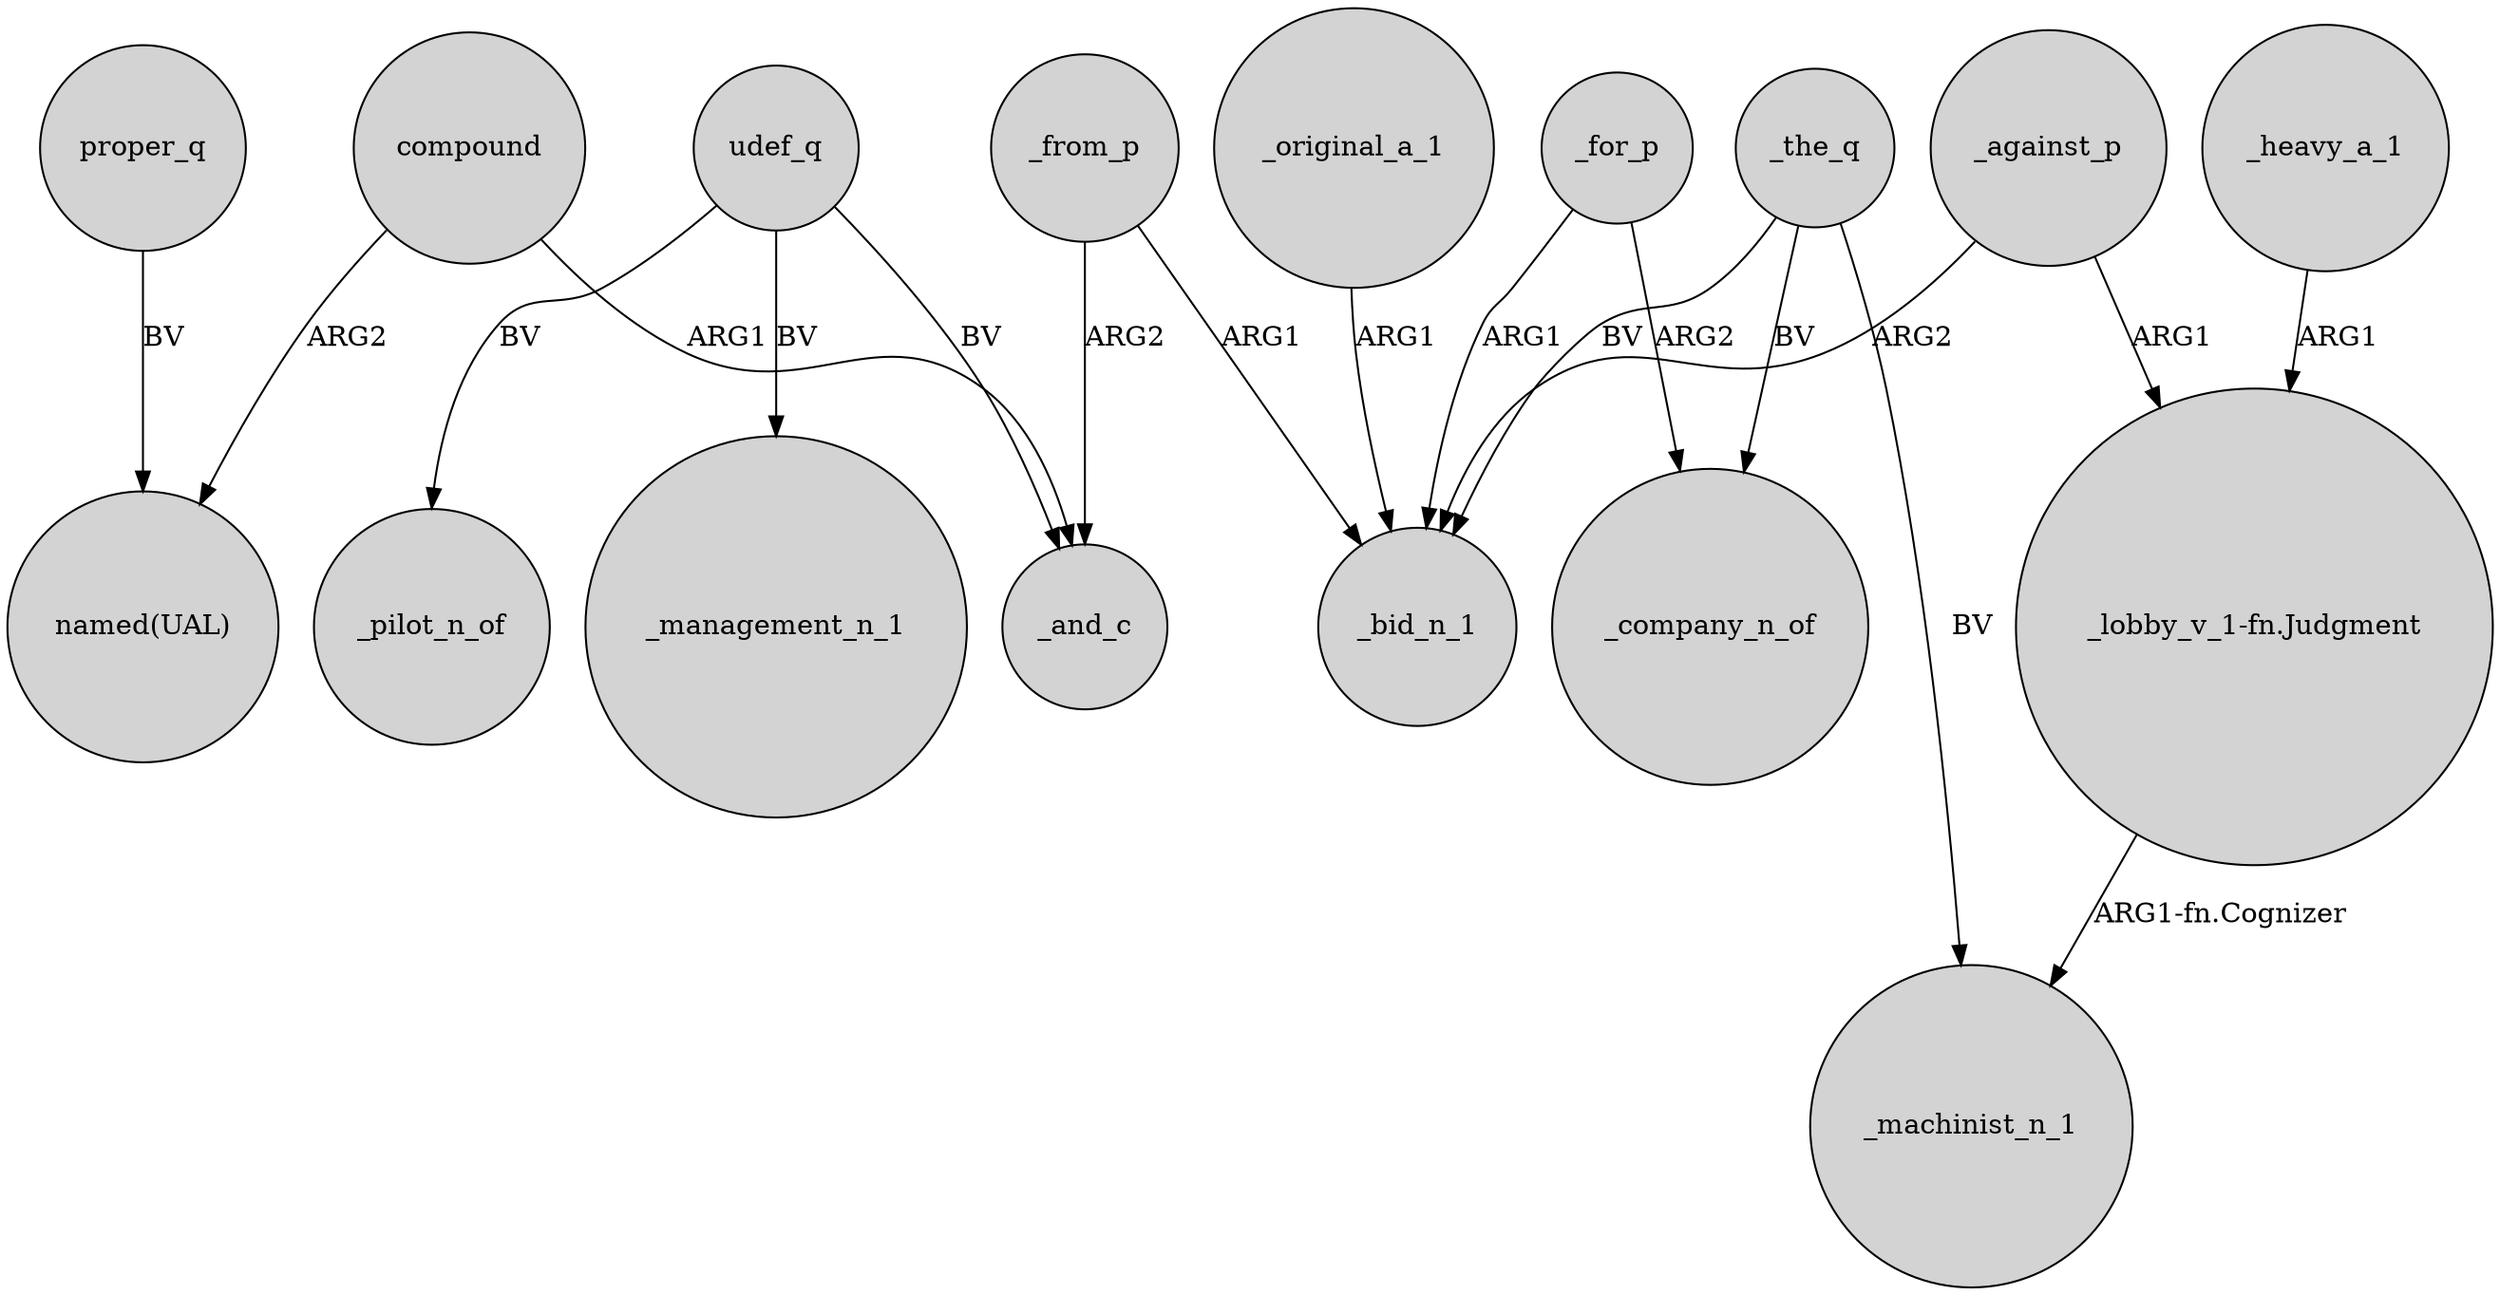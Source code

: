 digraph {
	node [shape=circle style=filled]
	compound -> "named(UAL)" [label=ARG2]
	_heavy_a_1 -> "_lobby_v_1-fn.Judgment" [label=ARG1]
	"_lobby_v_1-fn.Judgment" -> _machinist_n_1 [label="ARG1-fn.Cognizer"]
	compound -> _and_c [label=ARG1]
	udef_q -> _and_c [label=BV]
	_from_p -> _bid_n_1 [label=ARG1]
	_the_q -> _machinist_n_1 [label=BV]
	_against_p -> _bid_n_1 [label=ARG2]
	_against_p -> "_lobby_v_1-fn.Judgment" [label=ARG1]
	udef_q -> _pilot_n_of [label=BV]
	proper_q -> "named(UAL)" [label=BV]
	_original_a_1 -> _bid_n_1 [label=ARG1]
	udef_q -> _management_n_1 [label=BV]
	_the_q -> _company_n_of [label=BV]
	_for_p -> _company_n_of [label=ARG2]
	_from_p -> _and_c [label=ARG2]
	_for_p -> _bid_n_1 [label=ARG1]
	_the_q -> _bid_n_1 [label=BV]
}
